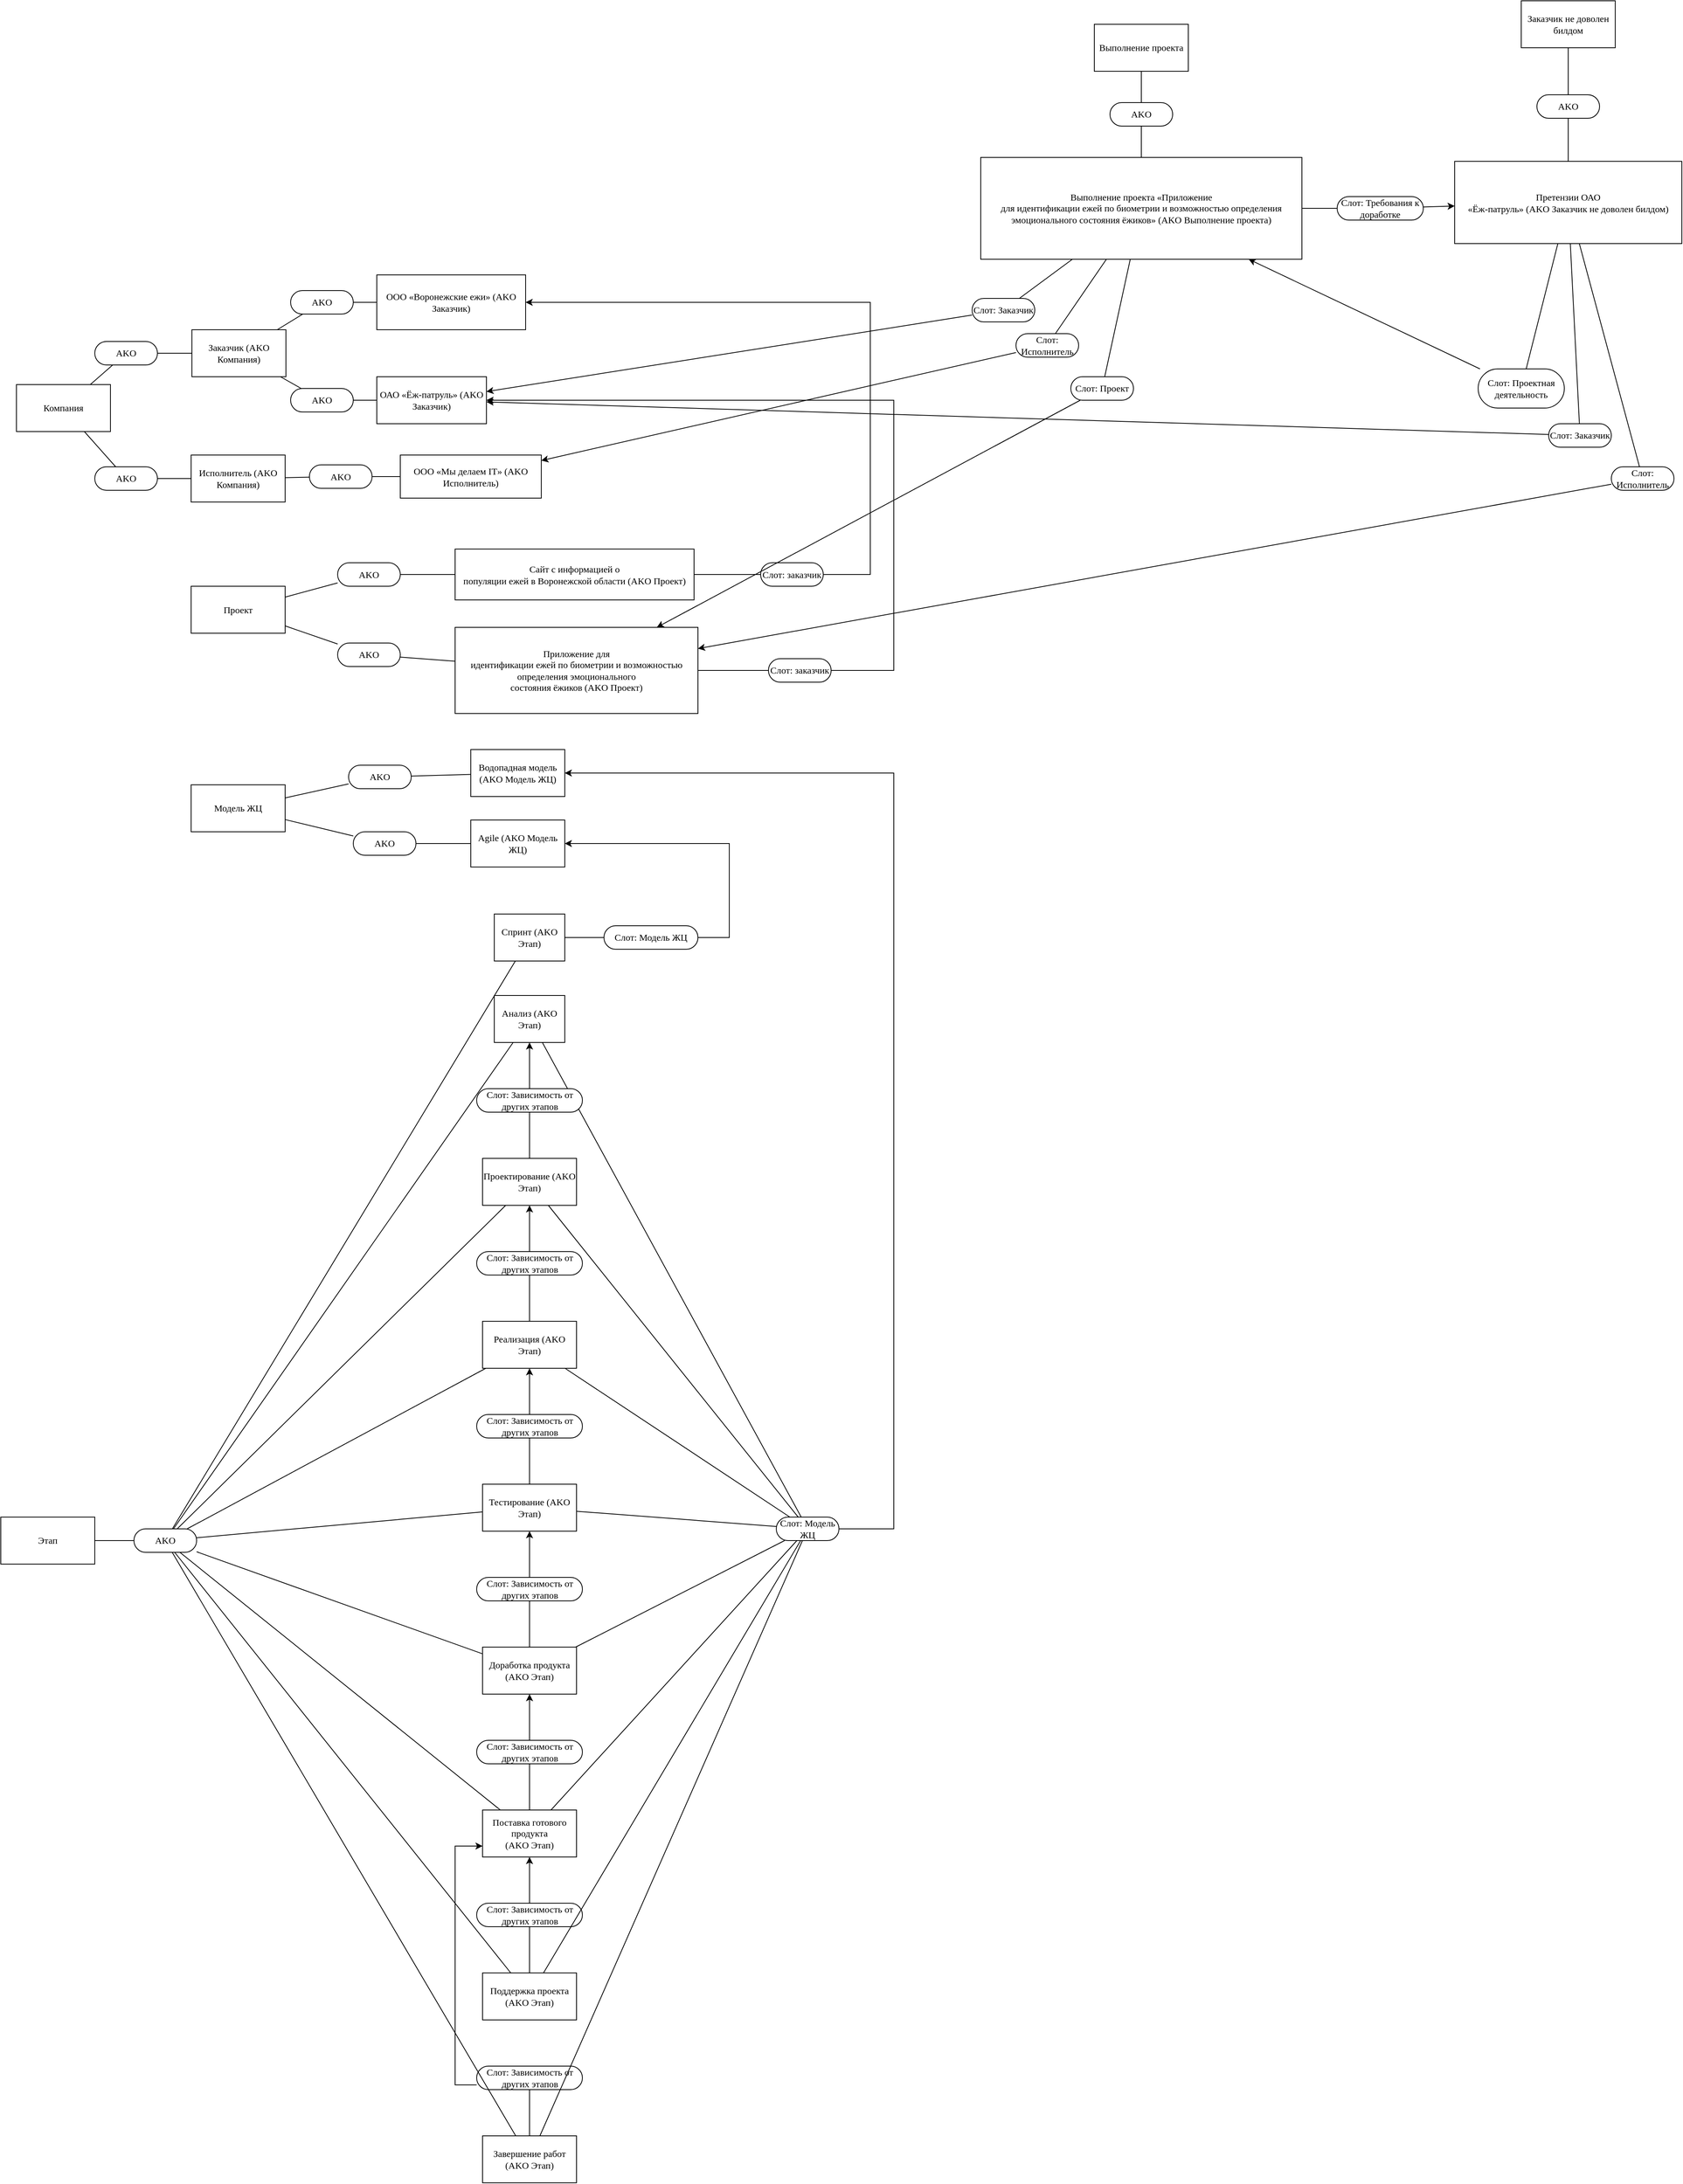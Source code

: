 <mxfile version="24.7.17">
  <diagram name="Страница — 1" id="IKsFBLsfwtGMJq0P9hHZ">
    <mxGraphModel dx="4780" dy="4116" grid="1" gridSize="10" guides="1" tooltips="1" connect="1" arrows="1" fold="1" page="1" pageScale="1" pageWidth="827" pageHeight="1169" math="0" shadow="0">
      <root>
        <mxCell id="0" />
        <mxCell id="1" parent="0" />
        <mxCell id="98Gc4-AqsPHZNVWM1bxu-1" value="&lt;span style=&quot;font-size: 12px;&quot;&gt;&lt;span style=&quot;font-size: 12px; line-height: 107%;&quot;&gt;Компания&lt;/span&gt;&lt;/span&gt;" style="rounded=0;whiteSpace=wrap;html=1;fontFamily=Times New Roman;fontSize=12;fontStyle=0" parent="1" vertex="1">
          <mxGeometry x="40" y="100" width="120" height="60" as="geometry" />
        </mxCell>
        <mxCell id="98Gc4-AqsPHZNVWM1bxu-2" value="&lt;span style=&quot;font-size: 12px;&quot;&gt;&lt;span style=&quot;font-size: 12px; line-height: 107%;&quot;&gt;Заказчик (&lt;/span&gt;&lt;span lang=&quot;EN-US&quot; style=&quot;line-height: 107%; font-size: 12px;&quot;&gt;AKO &lt;/span&gt;&lt;span style=&quot;font-size: 12px; line-height: 107%;&quot;&gt;Компания)&lt;/span&gt;&lt;/span&gt;" style="rounded=0;whiteSpace=wrap;html=1;fontFamily=Times New Roman;fontSize=12;fontStyle=0" parent="1" vertex="1">
          <mxGeometry x="264" y="30" width="120" height="60" as="geometry" />
        </mxCell>
        <mxCell id="98Gc4-AqsPHZNVWM1bxu-3" value="&lt;span style=&quot;font-size: 12px;&quot;&gt;&lt;span style=&quot;font-size: 12px; line-height: 107%;&quot;&gt;Исполнитель (&lt;/span&gt;&lt;span lang=&quot;EN-US&quot; style=&quot;line-height: 107%; font-size: 12px;&quot;&gt;AKO &lt;/span&gt;&lt;span style=&quot;font-size: 12px; line-height: 107%;&quot;&gt;Компания)&lt;/span&gt;&lt;/span&gt;" style="rounded=0;whiteSpace=wrap;html=1;fontFamily=Times New Roman;fontSize=12;fontStyle=0" parent="1" vertex="1">
          <mxGeometry x="263" y="190" width="120" height="60" as="geometry" />
        </mxCell>
        <mxCell id="98Gc4-AqsPHZNVWM1bxu-4" value="" style="html=1;startArrow=none;startFill=0;endArrow=none;rounded=0;endFill=0;fontFamily=Times New Roman;fontSize=12;fontStyle=0" parent="1" source="98Gc4-AqsPHZNVWM1bxu-1" target="98Gc4-AqsPHZNVWM1bxu-5" edge="1">
          <mxGeometry width="50" relative="1" as="geometry">
            <mxPoint x="80" y="55" as="sourcePoint" />
          </mxGeometry>
        </mxCell>
        <mxCell id="98Gc4-AqsPHZNVWM1bxu-5" value="AKO" style="html=1;rounded=1;absoluteArcSize=1;arcSize=80;whiteSpace=wrap;fontSize=12;fontFamily=Times New Roman;fontStyle=0" parent="1" vertex="1">
          <mxGeometry x="140" y="45" width="80" height="30" as="geometry" />
        </mxCell>
        <mxCell id="98Gc4-AqsPHZNVWM1bxu-6" value="" style="html=1;endArrow=none;endFill=0;startArrow=none;rounded=0;startFill=0;fontFamily=Times New Roman;fontSize=12;fontStyle=0" parent="1" source="98Gc4-AqsPHZNVWM1bxu-5" target="98Gc4-AqsPHZNVWM1bxu-2" edge="1">
          <mxGeometry width="180" relative="1" as="geometry">
            <mxPoint x="260" y="55" as="targetPoint" />
          </mxGeometry>
        </mxCell>
        <mxCell id="98Gc4-AqsPHZNVWM1bxu-10" value="" style="html=1;startArrow=none;startFill=0;endArrow=none;rounded=0;endFill=0;fontFamily=Times New Roman;fontSize=12;fontStyle=0" parent="1" source="98Gc4-AqsPHZNVWM1bxu-1" target="98Gc4-AqsPHZNVWM1bxu-11" edge="1">
          <mxGeometry width="50" relative="1" as="geometry">
            <mxPoint y="275" as="sourcePoint" />
          </mxGeometry>
        </mxCell>
        <mxCell id="98Gc4-AqsPHZNVWM1bxu-11" value="AKO" style="html=1;rounded=1;absoluteArcSize=1;arcSize=80;whiteSpace=wrap;fontSize=12;fontFamily=Times New Roman;fontStyle=0" parent="1" vertex="1">
          <mxGeometry x="140" y="205" width="80" height="30" as="geometry" />
        </mxCell>
        <mxCell id="98Gc4-AqsPHZNVWM1bxu-12" value="" style="html=1;endArrow=none;endFill=0;startArrow=none;rounded=0;startFill=0;fontFamily=Times New Roman;fontSize=12;fontStyle=0" parent="1" source="98Gc4-AqsPHZNVWM1bxu-11" target="98Gc4-AqsPHZNVWM1bxu-3" edge="1">
          <mxGeometry width="180" relative="1" as="geometry">
            <mxPoint x="180" y="275" as="targetPoint" />
          </mxGeometry>
        </mxCell>
        <mxCell id="98Gc4-AqsPHZNVWM1bxu-13" value="&lt;span style=&quot;font-size: 12px;&quot;&gt;&lt;span style=&quot;font-size: 12px; line-height: 107%;&quot;&gt;Проект&lt;/span&gt;&lt;/span&gt;" style="rounded=0;whiteSpace=wrap;html=1;fontFamily=Times New Roman;fontSize=12;fontStyle=0" parent="1" vertex="1">
          <mxGeometry x="263" y="357.5" width="120" height="60" as="geometry" />
        </mxCell>
        <mxCell id="98Gc4-AqsPHZNVWM1bxu-14" value="&lt;span style=&quot;font-size: 12px;&quot;&gt;&lt;span style=&quot;font-size: 12px; line-height: 107%;&quot;&gt;Модель ЖЦ&lt;/span&gt;&lt;/span&gt;" style="rounded=0;whiteSpace=wrap;html=1;fontFamily=Times New Roman;fontSize=12;fontStyle=0" parent="1" vertex="1">
          <mxGeometry x="263.0" y="611" width="120" height="60" as="geometry" />
        </mxCell>
        <mxCell id="98Gc4-AqsPHZNVWM1bxu-15" value="&lt;span style=&quot;font-size: 12px;&quot;&gt;&lt;span style=&quot;font-size: 12px; line-height: 107%;&quot;&gt;Этап&lt;/span&gt;&lt;/span&gt;" style="rounded=0;whiteSpace=wrap;html=1;fontFamily=Times New Roman;fontSize=12;fontStyle=0" parent="1" vertex="1">
          <mxGeometry x="20.0" y="1546" width="120" height="60" as="geometry" />
        </mxCell>
        <mxCell id="98Gc4-AqsPHZNVWM1bxu-22" value="&lt;span style=&quot;font-size: 12px;&quot;&gt;&lt;span style=&quot;font-size: 12px; line-height: 107%;&quot;&gt;ОАО «Ёж-патруль» &lt;/span&gt;&lt;span style=&quot;font-size: 12px; line-height: 107%;&quot;&gt;(&lt;/span&gt;&lt;span lang=&quot;EN-US&quot; style=&quot;font-size: 12px; line-height: 107%;&quot;&gt;AKO&lt;/span&gt;&lt;span lang=&quot;EN-US&quot; style=&quot;font-size: 12px; line-height: 107%;&quot;&gt; &lt;/span&gt;&lt;span style=&quot;font-size: 12px; line-height: 107%;&quot;&gt;Заказчик&lt;/span&gt;&lt;span style=&quot;font-size: 12px;&quot;&gt;)&lt;/span&gt;&lt;/span&gt;" style="rounded=0;whiteSpace=wrap;html=1;fontFamily=Times New Roman;fontSize=12;fontStyle=0" parent="1" vertex="1">
          <mxGeometry x="500" y="90" width="140" height="60" as="geometry" />
        </mxCell>
        <mxCell id="98Gc4-AqsPHZNVWM1bxu-23" value="" style="html=1;startArrow=none;startFill=0;endArrow=none;rounded=0;endFill=0;fontFamily=Times New Roman;fontSize=12;fontStyle=0" parent="1" source="98Gc4-AqsPHZNVWM1bxu-2" target="98Gc4-AqsPHZNVWM1bxu-24" edge="1">
          <mxGeometry width="50" relative="1" as="geometry">
            <mxPoint x="320" y="-25" as="sourcePoint" />
          </mxGeometry>
        </mxCell>
        <mxCell id="98Gc4-AqsPHZNVWM1bxu-24" value="AKO" style="html=1;rounded=1;absoluteArcSize=1;arcSize=80;whiteSpace=wrap;fontSize=12;fontFamily=Times New Roman;fontStyle=0" parent="1" vertex="1">
          <mxGeometry x="390" y="105" width="80" height="30" as="geometry" />
        </mxCell>
        <mxCell id="98Gc4-AqsPHZNVWM1bxu-25" value="" style="html=1;endArrow=none;endFill=0;startArrow=none;rounded=0;startFill=0;fontFamily=Times New Roman;fontSize=12;fontStyle=0" parent="1" source="98Gc4-AqsPHZNVWM1bxu-24" target="98Gc4-AqsPHZNVWM1bxu-22" edge="1">
          <mxGeometry width="180" relative="1" as="geometry">
            <mxPoint x="500" y="-25" as="targetPoint" />
          </mxGeometry>
        </mxCell>
        <mxCell id="98Gc4-AqsPHZNVWM1bxu-26" value="&lt;span style=&quot;font-size: 12px;&quot;&gt;&lt;span style=&quot;font-size: 12px; line-height: 107%;&quot;&gt;ООО «Воронежские ежи» &lt;/span&gt;&lt;span style=&quot;font-size: 12px; line-height: 107%;&quot;&gt;(&lt;/span&gt;&lt;span lang=&quot;EN-US&quot; style=&quot;font-size: 12px; line-height: 107%;&quot;&gt;AKO&lt;/span&gt;&lt;span lang=&quot;EN-US&quot; style=&quot;font-size: 12px; line-height: 107%;&quot;&gt; &lt;/span&gt;&lt;span style=&quot;font-size: 12px; line-height: 107%;&quot;&gt;Заказчик&lt;/span&gt;&lt;span style=&quot;font-size: 12px;&quot;&gt;)&lt;/span&gt;&lt;/span&gt;" style="rounded=0;whiteSpace=wrap;html=1;fontFamily=Times New Roman;fontSize=12;fontStyle=0" parent="1" vertex="1">
          <mxGeometry x="500" y="-40" width="190" height="70" as="geometry" />
        </mxCell>
        <mxCell id="98Gc4-AqsPHZNVWM1bxu-27" value="" style="html=1;startArrow=none;startFill=0;endArrow=none;rounded=0;endFill=0;fontFamily=Times New Roman;fontSize=12;fontStyle=0" parent="1" source="98Gc4-AqsPHZNVWM1bxu-2" target="98Gc4-AqsPHZNVWM1bxu-28" edge="1">
          <mxGeometry width="50" relative="1" as="geometry">
            <mxPoint x="250" y="-115" as="sourcePoint" />
          </mxGeometry>
        </mxCell>
        <mxCell id="98Gc4-AqsPHZNVWM1bxu-28" value="AKO" style="html=1;rounded=1;absoluteArcSize=1;arcSize=80;whiteSpace=wrap;fontSize=12;fontFamily=Times New Roman;fontStyle=0" parent="1" vertex="1">
          <mxGeometry x="390" y="-20" width="80" height="30" as="geometry" />
        </mxCell>
        <mxCell id="98Gc4-AqsPHZNVWM1bxu-29" value="" style="html=1;endArrow=none;endFill=0;startArrow=none;rounded=0;startFill=0;fontFamily=Times New Roman;fontSize=12;fontStyle=0" parent="1" source="98Gc4-AqsPHZNVWM1bxu-28" target="98Gc4-AqsPHZNVWM1bxu-26" edge="1">
          <mxGeometry width="180" relative="1" as="geometry">
            <mxPoint x="430" y="-115" as="targetPoint" />
          </mxGeometry>
        </mxCell>
        <mxCell id="krxsarq0c0W4deyvqFgN-1" value="" style="html=1;startArrow=none;startFill=0;endArrow=none;rounded=0;endFill=0;fontFamily=Times New Roman;fontSize=12;fontStyle=0" edge="1" target="krxsarq0c0W4deyvqFgN-2" parent="1" source="98Gc4-AqsPHZNVWM1bxu-3">
          <mxGeometry width="50" relative="1" as="geometry">
            <mxPoint x="400" y="225" as="sourcePoint" />
          </mxGeometry>
        </mxCell>
        <mxCell id="krxsarq0c0W4deyvqFgN-2" value="AKO" style="html=1;rounded=1;absoluteArcSize=1;arcSize=80;whiteSpace=wrap;fontSize=12;fontFamily=Times New Roman;fontStyle=0" vertex="1" parent="1">
          <mxGeometry x="414" y="202.5" width="80" height="30" as="geometry" />
        </mxCell>
        <mxCell id="krxsarq0c0W4deyvqFgN-3" value="" style="html=1;endArrow=none;endFill=0;startArrow=none;rounded=0;startFill=0;fontFamily=Times New Roman;fontSize=12;fontStyle=0" edge="1" source="krxsarq0c0W4deyvqFgN-2" parent="1" target="krxsarq0c0W4deyvqFgN-4">
          <mxGeometry width="180" relative="1" as="geometry">
            <mxPoint x="544" y="222.5" as="targetPoint" />
          </mxGeometry>
        </mxCell>
        <mxCell id="krxsarq0c0W4deyvqFgN-4" value="&lt;span style=&quot;font-size: 12px;&quot;&gt;&lt;span style=&quot;font-size: 12px; line-height: 107%;&quot;&gt;ООО «Мы делаем&amp;nbsp;&lt;/span&gt;&lt;span lang=&quot;EN-US&quot; style=&quot;font-size: 12px; line-height: 107%;&quot;&gt;IT&lt;/span&gt;&lt;span style=&quot;font-size: 12px;&quot;&gt;» (&lt;/span&gt;&lt;span lang=&quot;EN-US&quot; style=&quot;font-size: 12px; line-height: 107%;&quot;&gt;AKO&lt;/span&gt;&lt;span lang=&quot;EN-US&quot; style=&quot;font-size: 12px; line-height: 107%;&quot;&gt; &lt;/span&gt;&lt;span style=&quot;font-size: 12px;&quot;&gt;Исполнитель)&lt;/span&gt;&lt;/span&gt;" style="rounded=0;whiteSpace=wrap;html=1;fontFamily=Times New Roman;fontSize=12;fontStyle=0" vertex="1" parent="1">
          <mxGeometry x="530" y="190" width="180" height="55" as="geometry" />
        </mxCell>
        <mxCell id="krxsarq0c0W4deyvqFgN-5" value="&lt;span style=&quot;font-size: 12px;&quot;&gt;&lt;span style=&quot;font-size: 12px; line-height: 107%;&quot;&gt;Сайт с информацией о&lt;br style=&quot;font-size: 12px;&quot;&gt;популяции ежей в Воронежской области (&lt;/span&gt;&lt;span lang=&quot;EN-US&quot; style=&quot;line-height: 107%; font-size: 12px;&quot;&gt;AKO&lt;/span&gt;&lt;span lang=&quot;EN-US&quot; style=&quot;font-size: 12px;&quot;&gt; &lt;/span&gt;&lt;span style=&quot;font-size: 12px; line-height: 107%;&quot;&gt;Проект)&lt;/span&gt;&lt;/span&gt;" style="rounded=0;whiteSpace=wrap;html=1;fontFamily=Times New Roman;fontSize=12;fontStyle=0" vertex="1" parent="1">
          <mxGeometry x="600" y="310" width="305" height="65" as="geometry" />
        </mxCell>
        <mxCell id="krxsarq0c0W4deyvqFgN-6" value="" style="html=1;startArrow=none;startFill=0;endArrow=none;rounded=0;endFill=0;fontFamily=Times New Roman;fontSize=12;fontStyle=0" edge="1" target="krxsarq0c0W4deyvqFgN-7" parent="1" source="98Gc4-AqsPHZNVWM1bxu-13">
          <mxGeometry width="50" relative="1" as="geometry">
            <mxPoint x="450" y="435" as="sourcePoint" />
          </mxGeometry>
        </mxCell>
        <mxCell id="krxsarq0c0W4deyvqFgN-7" value="AKO" style="html=1;rounded=1;absoluteArcSize=1;arcSize=80;whiteSpace=wrap;fontSize=12;fontFamily=Times New Roman;fontStyle=0" vertex="1" parent="1">
          <mxGeometry x="450" y="327.5" width="80" height="30" as="geometry" />
        </mxCell>
        <mxCell id="krxsarq0c0W4deyvqFgN-8" value="" style="html=1;endArrow=none;endFill=0;startArrow=none;rounded=0;startFill=0;fontFamily=Times New Roman;fontSize=12;fontStyle=0" edge="1" source="krxsarq0c0W4deyvqFgN-7" parent="1" target="krxsarq0c0W4deyvqFgN-5">
          <mxGeometry width="180" relative="1" as="geometry">
            <mxPoint x="630" y="435" as="targetPoint" />
          </mxGeometry>
        </mxCell>
        <mxCell id="krxsarq0c0W4deyvqFgN-9" value="&lt;span style=&quot;font-size: 12px;&quot;&gt;&lt;span style=&quot;font-size: 12px; line-height: 107%;&quot;&gt;Приложение для&lt;br style=&quot;font-size: 12px;&quot;&gt;идентификации ежей по биометрии&amp;nbsp;и возможностью определения эмоционального&lt;br style=&quot;font-size: 12px;&quot;&gt;состояния ёжиков (&lt;/span&gt;&lt;span lang=&quot;EN-US&quot; style=&quot;font-size: 12px;&quot;&gt;AKO&lt;/span&gt;&lt;span lang=&quot;EN-US&quot; style=&quot;font-size: 12px; line-height: 107%;&quot;&gt; &lt;/span&gt;&lt;span style=&quot;font-size: 12px;&quot;&gt;Проект)&lt;/span&gt;&lt;/span&gt;" style="rounded=0;whiteSpace=wrap;html=1;fontFamily=Times New Roman;fontSize=12;fontStyle=0" vertex="1" parent="1">
          <mxGeometry x="600" y="410" width="310" height="110" as="geometry" />
        </mxCell>
        <mxCell id="krxsarq0c0W4deyvqFgN-10" value="" style="html=1;startArrow=none;startFill=0;endArrow=none;rounded=0;endFill=0;fontFamily=Times New Roman;fontSize=12;fontStyle=0" edge="1" target="krxsarq0c0W4deyvqFgN-11" parent="1" source="98Gc4-AqsPHZNVWM1bxu-13">
          <mxGeometry width="50" relative="1" as="geometry">
            <mxPoint x="414" y="455" as="sourcePoint" />
          </mxGeometry>
        </mxCell>
        <mxCell id="krxsarq0c0W4deyvqFgN-11" value="AKO" style="html=1;rounded=1;absoluteArcSize=1;arcSize=80;whiteSpace=wrap;fontSize=12;fontFamily=Times New Roman;fontStyle=0" vertex="1" parent="1">
          <mxGeometry x="450" y="430" width="80" height="30" as="geometry" />
        </mxCell>
        <mxCell id="krxsarq0c0W4deyvqFgN-12" value="" style="html=1;endArrow=none;endFill=0;startArrow=none;rounded=0;startFill=0;fontFamily=Times New Roman;fontSize=12;fontStyle=0" edge="1" source="krxsarq0c0W4deyvqFgN-11" parent="1" target="krxsarq0c0W4deyvqFgN-9">
          <mxGeometry width="180" relative="1" as="geometry">
            <mxPoint x="594" y="455" as="targetPoint" />
          </mxGeometry>
        </mxCell>
        <mxCell id="krxsarq0c0W4deyvqFgN-13" value="" style="html=1;startArrow=none;startFill=0;endArrow=none;rounded=0;endFill=0;fontFamily=Times New Roman;fontSize=12;fontStyle=0" edge="1" target="krxsarq0c0W4deyvqFgN-14" parent="1" source="krxsarq0c0W4deyvqFgN-5">
          <mxGeometry width="50" relative="1" as="geometry">
            <mxPoint x="940" y="342.5" as="sourcePoint" />
          </mxGeometry>
        </mxCell>
        <mxCell id="krxsarq0c0W4deyvqFgN-14" value="Слот: заказчик" style="html=1;rounded=1;absoluteArcSize=1;arcSize=80;whiteSpace=wrap;fontSize=12;fontFamily=Times New Roman;fontStyle=0" vertex="1" parent="1">
          <mxGeometry x="990" y="327.5" width="80" height="30" as="geometry" />
        </mxCell>
        <mxCell id="krxsarq0c0W4deyvqFgN-15" value="" style="html=1;endArrow=classic;endFill=1;startArrow=none;rounded=0;startFill=0;edgeStyle=orthogonalEdgeStyle;fontFamily=Times New Roman;fontSize=12;fontStyle=0" edge="1" source="krxsarq0c0W4deyvqFgN-14" parent="1" target="98Gc4-AqsPHZNVWM1bxu-26">
          <mxGeometry width="180" relative="1" as="geometry">
            <mxPoint x="1120" y="342.5" as="targetPoint" />
            <Array as="points">
              <mxPoint x="1130" y="343" />
              <mxPoint x="1130" y="-5" />
            </Array>
          </mxGeometry>
        </mxCell>
        <mxCell id="krxsarq0c0W4deyvqFgN-16" value="" style="html=1;startArrow=none;startFill=0;endArrow=none;rounded=0;endFill=0;fontFamily=Times New Roman;fontSize=12;fontStyle=0" edge="1" target="krxsarq0c0W4deyvqFgN-17" parent="1" source="krxsarq0c0W4deyvqFgN-9">
          <mxGeometry width="50" relative="1" as="geometry">
            <mxPoint x="970" y="465" as="sourcePoint" />
          </mxGeometry>
        </mxCell>
        <mxCell id="krxsarq0c0W4deyvqFgN-17" value="Слот: заказчик" style="html=1;rounded=1;absoluteArcSize=1;arcSize=80;whiteSpace=wrap;fontSize=12;fontFamily=Times New Roman;fontStyle=0" vertex="1" parent="1">
          <mxGeometry x="1000" y="450" width="80" height="30" as="geometry" />
        </mxCell>
        <mxCell id="krxsarq0c0W4deyvqFgN-18" value="" style="html=1;endArrow=classic;endFill=1;startArrow=none;rounded=0;startFill=0;edgeStyle=orthogonalEdgeStyle;fontFamily=Times New Roman;fontSize=12;fontStyle=0" edge="1" source="krxsarq0c0W4deyvqFgN-17" parent="1" target="98Gc4-AqsPHZNVWM1bxu-22">
          <mxGeometry width="180" relative="1" as="geometry">
            <mxPoint x="1150" y="465" as="targetPoint" />
            <Array as="points">
              <mxPoint x="1160" y="465" />
              <mxPoint x="1160" y="120" />
            </Array>
          </mxGeometry>
        </mxCell>
        <mxCell id="krxsarq0c0W4deyvqFgN-19" value="&lt;span style=&quot;font-size: 12px;&quot;&gt;&lt;span style=&quot;font-size: 12px; line-height: 107%;&quot;&gt;Водопадная модель (&lt;/span&gt;&lt;span lang=&quot;EN-US&quot; style=&quot;font-size: 12px; line-height: 107%;&quot;&gt;AKO&lt;/span&gt;&lt;span lang=&quot;EN-US&quot; style=&quot;line-height: 107%; font-size: 12px;&quot;&gt; &lt;/span&gt;&lt;span style=&quot;font-size: 12px; line-height: 107%;&quot;&gt;Модель ЖЦ)&lt;/span&gt;&lt;/span&gt;" style="rounded=0;whiteSpace=wrap;html=1;fontFamily=Times New Roman;fontSize=12;fontStyle=0" vertex="1" parent="1">
          <mxGeometry x="620.0" y="566" width="120" height="60" as="geometry" />
        </mxCell>
        <mxCell id="krxsarq0c0W4deyvqFgN-20" value="" style="html=1;startArrow=none;startFill=0;endArrow=none;rounded=0;endFill=0;fontFamily=Times New Roman;fontSize=12;fontStyle=0" edge="1" target="krxsarq0c0W4deyvqFgN-21" parent="1" source="98Gc4-AqsPHZNVWM1bxu-14">
          <mxGeometry width="50" relative="1" as="geometry">
            <mxPoint x="414" y="601" as="sourcePoint" />
          </mxGeometry>
        </mxCell>
        <mxCell id="krxsarq0c0W4deyvqFgN-21" value="AKO" style="html=1;rounded=1;absoluteArcSize=1;arcSize=80;whiteSpace=wrap;fontSize=12;fontFamily=Times New Roman;fontStyle=0" vertex="1" parent="1">
          <mxGeometry x="464" y="586" width="80" height="30" as="geometry" />
        </mxCell>
        <mxCell id="krxsarq0c0W4deyvqFgN-22" value="" style="html=1;endArrow=none;endFill=0;startArrow=none;rounded=0;startFill=0;fontFamily=Times New Roman;fontSize=12;fontStyle=0" edge="1" source="krxsarq0c0W4deyvqFgN-21" parent="1" target="krxsarq0c0W4deyvqFgN-19">
          <mxGeometry width="180" relative="1" as="geometry">
            <mxPoint x="594" y="601" as="targetPoint" />
          </mxGeometry>
        </mxCell>
        <mxCell id="krxsarq0c0W4deyvqFgN-23" value="&lt;span style=&quot;font-size: 12px;&quot;&gt;&lt;span lang=&quot;EN-US&quot; style=&quot;font-size: 12px;&quot;&gt;Agile (AKO &lt;/span&gt;&lt;span style=&quot;font-size: 12px;&quot;&gt;Модель ЖЦ&lt;/span&gt;&lt;span lang=&quot;EN-US&quot; style=&quot;font-size: 12px;&quot;&gt;)&lt;/span&gt;&lt;/span&gt;" style="rounded=0;whiteSpace=wrap;html=1;fontFamily=Times New Roman;fontSize=12;fontStyle=0" vertex="1" parent="1">
          <mxGeometry x="620" y="656" width="120" height="60" as="geometry" />
        </mxCell>
        <mxCell id="krxsarq0c0W4deyvqFgN-24" value="" style="html=1;startArrow=none;startFill=0;endArrow=none;rounded=0;endFill=0;fontFamily=Times New Roman;fontSize=12;fontStyle=0" edge="1" target="krxsarq0c0W4deyvqFgN-25" parent="1" source="98Gc4-AqsPHZNVWM1bxu-14">
          <mxGeometry width="50" relative="1" as="geometry">
            <mxPoint x="420" y="686" as="sourcePoint" />
          </mxGeometry>
        </mxCell>
        <mxCell id="krxsarq0c0W4deyvqFgN-25" value="AKO" style="html=1;rounded=1;absoluteArcSize=1;arcSize=80;whiteSpace=wrap;fontSize=12;fontFamily=Times New Roman;fontStyle=0" vertex="1" parent="1">
          <mxGeometry x="470" y="671" width="80" height="30" as="geometry" />
        </mxCell>
        <mxCell id="krxsarq0c0W4deyvqFgN-26" value="" style="edgeStyle=entityRelationEdgeStyle;html=1;endArrow=none;endFill=0;startArrow=none;rounded=0;startFill=0;fontFamily=Times New Roman;fontSize=12;fontStyle=0" edge="1" source="krxsarq0c0W4deyvqFgN-25" parent="1" target="krxsarq0c0W4deyvqFgN-23">
          <mxGeometry width="180" relative="1" as="geometry">
            <mxPoint x="600" y="686" as="targetPoint" />
          </mxGeometry>
        </mxCell>
        <mxCell id="krxsarq0c0W4deyvqFgN-27" value="&lt;span style=&quot;font-size: 12px;&quot;&gt;&lt;span style=&quot;font-size: 12px; line-height: 107%;&quot;&gt;Спринт (&lt;/span&gt;&lt;span lang=&quot;EN-US&quot; style=&quot;font-size: 12px; line-height: 107%;&quot;&gt;AKO &lt;/span&gt;&lt;span style=&quot;font-size: 12px;&quot;&gt;Этап&lt;/span&gt;&lt;span lang=&quot;EN-US&quot; style=&quot;font-size: 12px; line-height: 107%;&quot;&gt;)&lt;/span&gt;&lt;/span&gt;" style="rounded=0;whiteSpace=wrap;html=1;fontFamily=Times New Roman;fontSize=12;fontStyle=0" vertex="1" parent="1">
          <mxGeometry x="650" y="776" width="90" height="60" as="geometry" />
        </mxCell>
        <mxCell id="krxsarq0c0W4deyvqFgN-28" value="&lt;span style=&quot;font-size: 12px;&quot;&gt;&lt;span style=&quot;font-size: 12px; line-height: 107%;&quot;&gt;Анализ (&lt;/span&gt;&lt;span lang=&quot;EN-US&quot; style=&quot;font-size: 12px; line-height: 107%;&quot;&gt;AKO &lt;/span&gt;&lt;span style=&quot;font-size: 12px;&quot;&gt;Этап&lt;/span&gt;&lt;span lang=&quot;EN-US&quot; style=&quot;font-size: 12px; line-height: 107%;&quot;&gt;)&lt;/span&gt;&lt;/span&gt;" style="rounded=0;whiteSpace=wrap;html=1;fontFamily=Times New Roman;fontSize=12;fontStyle=0" vertex="1" parent="1">
          <mxGeometry x="650" y="880" width="90" height="60" as="geometry" />
        </mxCell>
        <mxCell id="krxsarq0c0W4deyvqFgN-29" value="" style="edgeStyle=entityRelationEdgeStyle;html=1;startArrow=none;startFill=0;endArrow=none;rounded=0;endFill=0;fontFamily=Times New Roman;fontSize=12;fontStyle=0" edge="1" target="krxsarq0c0W4deyvqFgN-30" parent="1" source="98Gc4-AqsPHZNVWM1bxu-15">
          <mxGeometry width="50" relative="1" as="geometry">
            <mxPoint x="140" y="1576" as="sourcePoint" />
          </mxGeometry>
        </mxCell>
        <mxCell id="krxsarq0c0W4deyvqFgN-30" value="AKO" style="html=1;rounded=1;absoluteArcSize=1;arcSize=80;whiteSpace=wrap;fontSize=12;fontFamily=Times New Roman;fontStyle=0" vertex="1" parent="1">
          <mxGeometry x="190" y="1561" width="80" height="30" as="geometry" />
        </mxCell>
        <mxCell id="krxsarq0c0W4deyvqFgN-31" value="" style="html=1;endArrow=none;endFill=0;startArrow=none;rounded=0;startFill=0;fontFamily=Times New Roman;fontSize=12;fontStyle=0" edge="1" source="krxsarq0c0W4deyvqFgN-30" parent="1" target="krxsarq0c0W4deyvqFgN-27">
          <mxGeometry width="180" relative="1" as="geometry">
            <mxPoint x="563" y="906" as="targetPoint" />
          </mxGeometry>
        </mxCell>
        <mxCell id="krxsarq0c0W4deyvqFgN-32" value="" style="endArrow=none;html=1;rounded=0;fontFamily=Times New Roman;fontSize=12;fontStyle=0" edge="1" parent="1" source="krxsarq0c0W4deyvqFgN-30" target="krxsarq0c0W4deyvqFgN-28">
          <mxGeometry width="50" height="50" relative="1" as="geometry">
            <mxPoint x="550" y="856" as="sourcePoint" />
            <mxPoint x="600" y="806" as="targetPoint" />
          </mxGeometry>
        </mxCell>
        <mxCell id="krxsarq0c0W4deyvqFgN-33" value="" style="html=1;startArrow=none;startFill=0;endArrow=none;rounded=0;endFill=0;fontFamily=Times New Roman;fontSize=12;fontStyle=0" edge="1" target="krxsarq0c0W4deyvqFgN-34" parent="1" source="krxsarq0c0W4deyvqFgN-27">
          <mxGeometry width="50" relative="1" as="geometry">
            <mxPoint x="780" y="806" as="sourcePoint" />
          </mxGeometry>
        </mxCell>
        <mxCell id="krxsarq0c0W4deyvqFgN-34" value="Слот:&amp;nbsp;&lt;span style=&quot;font-size: 12px; line-height: 107%;&quot;&gt;Модель ЖЦ&lt;/span&gt;" style="html=1;rounded=1;absoluteArcSize=1;arcSize=80;whiteSpace=wrap;fontSize=12;fontFamily=Times New Roman;fontStyle=0" vertex="1" parent="1">
          <mxGeometry x="790" y="791" width="120" height="30" as="geometry" />
        </mxCell>
        <mxCell id="krxsarq0c0W4deyvqFgN-35" value="" style="html=1;endArrow=classic;endFill=1;startArrow=none;rounded=0;startFill=0;edgeStyle=orthogonalEdgeStyle;fontFamily=Times New Roman;fontSize=12;fontStyle=0" edge="1" source="krxsarq0c0W4deyvqFgN-34" parent="1" target="krxsarq0c0W4deyvqFgN-23">
          <mxGeometry width="180" relative="1" as="geometry">
            <mxPoint x="960" y="806" as="targetPoint" />
            <Array as="points">
              <mxPoint x="950" y="806" />
              <mxPoint x="950" y="686" />
            </Array>
          </mxGeometry>
        </mxCell>
        <mxCell id="krxsarq0c0W4deyvqFgN-36" value="" style="html=1;startArrow=none;startFill=0;endArrow=none;rounded=0;endFill=0;fontFamily=Times New Roman;fontSize=12;fontStyle=0" edge="1" target="krxsarq0c0W4deyvqFgN-37" parent="1" source="krxsarq0c0W4deyvqFgN-28">
          <mxGeometry width="50" relative="1" as="geometry">
            <mxPoint x="810" y="906" as="sourcePoint" />
          </mxGeometry>
        </mxCell>
        <mxCell id="krxsarq0c0W4deyvqFgN-37" value="Слот: Модель ЖЦ" style="html=1;rounded=1;absoluteArcSize=1;arcSize=80;whiteSpace=wrap;fontSize=12;fontFamily=Times New Roman;fontStyle=0" vertex="1" parent="1">
          <mxGeometry x="1010" y="1546" width="80" height="30" as="geometry" />
        </mxCell>
        <mxCell id="krxsarq0c0W4deyvqFgN-38" value="" style="html=1;endArrow=classic;endFill=1;startArrow=none;rounded=0;startFill=0;edgeStyle=orthogonalEdgeStyle;fontFamily=Times New Roman;fontSize=12;fontStyle=0" edge="1" source="krxsarq0c0W4deyvqFgN-37" parent="1" target="krxsarq0c0W4deyvqFgN-19">
          <mxGeometry width="180" relative="1" as="geometry">
            <mxPoint x="990" y="906" as="targetPoint" />
            <Array as="points">
              <mxPoint x="1160" y="1561" />
              <mxPoint x="1160" y="596" />
            </Array>
          </mxGeometry>
        </mxCell>
        <mxCell id="krxsarq0c0W4deyvqFgN-39" value="&lt;span style=&quot;font-size: 12px;&quot;&gt;&lt;span style=&quot;font-size: 12px; line-height: 107%;&quot;&gt;Проектирование (&lt;/span&gt;&lt;span style=&quot;font-size: 12px; line-height: 107%;&quot; lang=&quot;EN-US&quot;&gt;AKO &lt;/span&gt;&lt;span style=&quot;font-size: 12px;&quot;&gt;Этап&lt;/span&gt;&lt;span style=&quot;font-size: 12px; line-height: 107%;&quot; lang=&quot;EN-US&quot;&gt;)&lt;/span&gt;&lt;/span&gt;" style="rounded=0;whiteSpace=wrap;html=1;fontFamily=Times New Roman;fontSize=12;fontStyle=0" vertex="1" parent="1">
          <mxGeometry x="635" y="1088" width="120" height="60" as="geometry" />
        </mxCell>
        <mxCell id="krxsarq0c0W4deyvqFgN-40" value="" style="endArrow=none;html=1;rounded=0;fontFamily=Times New Roman;fontSize=12;fontStyle=0" edge="1" parent="1" source="krxsarq0c0W4deyvqFgN-30" target="krxsarq0c0W4deyvqFgN-39">
          <mxGeometry width="50" height="50" relative="1" as="geometry">
            <mxPoint x="550" y="856" as="sourcePoint" />
            <mxPoint x="600" y="806" as="targetPoint" />
          </mxGeometry>
        </mxCell>
        <mxCell id="krxsarq0c0W4deyvqFgN-41" value="" style="endArrow=none;html=1;rounded=0;fontFamily=Times New Roman;fontSize=12;fontStyle=0" edge="1" parent="1" source="krxsarq0c0W4deyvqFgN-39" target="krxsarq0c0W4deyvqFgN-37">
          <mxGeometry width="50" height="50" relative="1" as="geometry">
            <mxPoint x="550" y="856" as="sourcePoint" />
            <mxPoint x="600" y="806" as="targetPoint" />
          </mxGeometry>
        </mxCell>
        <mxCell id="krxsarq0c0W4deyvqFgN-42" value="" style="html=1;startArrow=none;startFill=0;endArrow=none;rounded=0;endFill=0;fontFamily=Times New Roman;fontSize=12;fontStyle=0" edge="1" target="krxsarq0c0W4deyvqFgN-43" parent="1" source="krxsarq0c0W4deyvqFgN-39">
          <mxGeometry width="50" relative="1" as="geometry">
            <mxPoint x="610" y="991" as="sourcePoint" />
          </mxGeometry>
        </mxCell>
        <mxCell id="krxsarq0c0W4deyvqFgN-43" value="Слот: Зависимость от других этапов" style="html=1;rounded=1;absoluteArcSize=1;arcSize=80;whiteSpace=wrap;fontSize=12;fontFamily=Times New Roman;fontStyle=0" vertex="1" parent="1">
          <mxGeometry x="627.5" y="999" width="135" height="30" as="geometry" />
        </mxCell>
        <mxCell id="krxsarq0c0W4deyvqFgN-44" value="" style="html=1;endArrow=classic;endFill=1;startArrow=none;rounded=0;startFill=0;fontFamily=Times New Roman;fontSize=12;fontStyle=0" edge="1" source="krxsarq0c0W4deyvqFgN-43" parent="1" target="krxsarq0c0W4deyvqFgN-28">
          <mxGeometry width="180" relative="1" as="geometry">
            <mxPoint x="790" y="991" as="targetPoint" />
          </mxGeometry>
        </mxCell>
        <mxCell id="krxsarq0c0W4deyvqFgN-45" value="&lt;span style=&quot;font-size: 12px;&quot;&gt;&lt;span style=&quot;font-size: 12px; line-height: 107%;&quot;&gt;Реализация (&lt;/span&gt;&lt;span style=&quot;font-size: 12px; line-height: 107%;&quot; lang=&quot;EN-US&quot;&gt;AKO &lt;/span&gt;&lt;span style=&quot;font-size: 12px;&quot;&gt;Этап&lt;/span&gt;&lt;span style=&quot;font-size: 12px; line-height: 107%;&quot; lang=&quot;EN-US&quot;&gt;)&lt;/span&gt;&lt;/span&gt;" style="rounded=0;whiteSpace=wrap;html=1;fontFamily=Times New Roman;fontSize=12;fontStyle=0" vertex="1" parent="1">
          <mxGeometry x="635" y="1296" width="120" height="60" as="geometry" />
        </mxCell>
        <mxCell id="krxsarq0c0W4deyvqFgN-46" value="" style="html=1;startArrow=none;startFill=0;endArrow=none;rounded=0;endFill=0;fontFamily=Times New Roman;fontSize=12;fontStyle=0" edge="1" target="krxsarq0c0W4deyvqFgN-47" parent="1" source="krxsarq0c0W4deyvqFgN-45">
          <mxGeometry width="50" relative="1" as="geometry">
            <mxPoint x="707.5" y="1275" as="sourcePoint" />
          </mxGeometry>
        </mxCell>
        <mxCell id="krxsarq0c0W4deyvqFgN-47" value="Слот: Зависимость от других этапов" style="html=1;rounded=1;absoluteArcSize=1;arcSize=80;whiteSpace=wrap;fontSize=12;fontFamily=Times New Roman;fontStyle=0" vertex="1" parent="1">
          <mxGeometry x="627.5" y="1207" width="135" height="30" as="geometry" />
        </mxCell>
        <mxCell id="krxsarq0c0W4deyvqFgN-48" value="" style="html=1;endArrow=classic;endFill=1;startArrow=none;rounded=0;startFill=0;fontFamily=Times New Roman;fontSize=12;fontStyle=0" edge="1" source="krxsarq0c0W4deyvqFgN-47" parent="1" target="krxsarq0c0W4deyvqFgN-39">
          <mxGeometry width="180" relative="1" as="geometry">
            <mxPoint x="707.5" y="1146" as="targetPoint" />
          </mxGeometry>
        </mxCell>
        <mxCell id="krxsarq0c0W4deyvqFgN-49" value="" style="endArrow=none;html=1;rounded=0;fontFamily=Times New Roman;fontSize=12;fontStyle=0" edge="1" parent="1" source="krxsarq0c0W4deyvqFgN-45" target="krxsarq0c0W4deyvqFgN-37">
          <mxGeometry width="50" height="50" relative="1" as="geometry">
            <mxPoint x="720" y="1166" as="sourcePoint" />
            <mxPoint x="770" y="1116" as="targetPoint" />
          </mxGeometry>
        </mxCell>
        <mxCell id="krxsarq0c0W4deyvqFgN-50" value="&lt;span style=&quot;font-size: 12px;&quot;&gt;&lt;span style=&quot;font-size: 12px; line-height: 107%;&quot;&gt;Тестирование (&lt;/span&gt;&lt;span style=&quot;font-size: 12px; line-height: 107%;&quot; lang=&quot;EN-US&quot;&gt;AKO &lt;/span&gt;&lt;span style=&quot;font-size: 12px;&quot;&gt;Этап&lt;/span&gt;&lt;span style=&quot;font-size: 12px; line-height: 107%;&quot; lang=&quot;EN-US&quot;&gt;)&lt;/span&gt;&lt;/span&gt;" style="rounded=0;whiteSpace=wrap;html=1;fontFamily=Times New Roman;fontSize=12;fontStyle=0" vertex="1" parent="1">
          <mxGeometry x="635" y="1504" width="120" height="60" as="geometry" />
        </mxCell>
        <mxCell id="krxsarq0c0W4deyvqFgN-51" value="" style="endArrow=none;html=1;rounded=0;fontFamily=Times New Roman;fontSize=12;fontStyle=0" edge="1" parent="1" source="krxsarq0c0W4deyvqFgN-45" target="krxsarq0c0W4deyvqFgN-30">
          <mxGeometry width="50" height="50" relative="1" as="geometry">
            <mxPoint x="720" y="1166" as="sourcePoint" />
            <mxPoint x="770" y="1116" as="targetPoint" />
          </mxGeometry>
        </mxCell>
        <mxCell id="krxsarq0c0W4deyvqFgN-52" value="" style="endArrow=none;html=1;rounded=0;fontFamily=Times New Roman;fontSize=12;fontStyle=0" edge="1" parent="1" source="krxsarq0c0W4deyvqFgN-50" target="krxsarq0c0W4deyvqFgN-30">
          <mxGeometry width="50" height="50" relative="1" as="geometry">
            <mxPoint x="720" y="1166" as="sourcePoint" />
            <mxPoint x="770" y="1116" as="targetPoint" />
          </mxGeometry>
        </mxCell>
        <mxCell id="krxsarq0c0W4deyvqFgN-53" value="" style="html=1;startArrow=none;startFill=0;endArrow=none;rounded=0;endFill=0;fontFamily=Times New Roman;fontSize=12;fontStyle=0" edge="1" target="krxsarq0c0W4deyvqFgN-54" parent="1" source="krxsarq0c0W4deyvqFgN-50">
          <mxGeometry width="50" relative="1" as="geometry">
            <mxPoint x="802.5" y="1495" as="sourcePoint" />
          </mxGeometry>
        </mxCell>
        <mxCell id="krxsarq0c0W4deyvqFgN-54" value="Слот: Зависимость от других этапов" style="html=1;rounded=1;absoluteArcSize=1;arcSize=80;whiteSpace=wrap;fontSize=12;fontFamily=Times New Roman;fontStyle=0" vertex="1" parent="1">
          <mxGeometry x="627.5" y="1415" width="135" height="30" as="geometry" />
        </mxCell>
        <mxCell id="krxsarq0c0W4deyvqFgN-55" value="" style="html=1;endArrow=classic;endFill=1;startArrow=none;rounded=0;startFill=0;fontFamily=Times New Roman;fontSize=12;fontStyle=0" edge="1" source="krxsarq0c0W4deyvqFgN-54" parent="1" target="krxsarq0c0W4deyvqFgN-45">
          <mxGeometry width="180" relative="1" as="geometry">
            <mxPoint x="802.5" y="1366" as="targetPoint" />
          </mxGeometry>
        </mxCell>
        <mxCell id="krxsarq0c0W4deyvqFgN-56" value="" style="endArrow=none;html=1;rounded=0;fontFamily=Times New Roman;fontSize=12;fontStyle=0" edge="1" parent="1" source="krxsarq0c0W4deyvqFgN-50" target="krxsarq0c0W4deyvqFgN-37">
          <mxGeometry width="50" height="50" relative="1" as="geometry">
            <mxPoint x="720" y="1166" as="sourcePoint" />
            <mxPoint x="770" y="1116" as="targetPoint" />
          </mxGeometry>
        </mxCell>
        <mxCell id="krxsarq0c0W4deyvqFgN-57" value="&lt;span style=&quot;font-size: 12px;&quot;&gt;&lt;span style=&quot;font-size: 12px; line-height: 107%;&quot;&gt;Доработка продукта (&lt;/span&gt;&lt;span style=&quot;font-size: 12px; line-height: 107%;&quot; lang=&quot;EN-US&quot;&gt;AKO &lt;/span&gt;&lt;span style=&quot;font-size: 12px;&quot;&gt;Этап&lt;/span&gt;&lt;span style=&quot;font-size: 12px; line-height: 107%;&quot; lang=&quot;EN-US&quot;&gt;)&lt;/span&gt;&lt;/span&gt;" style="rounded=0;whiteSpace=wrap;html=1;fontFamily=Times New Roman;fontSize=12;fontStyle=0" vertex="1" parent="1">
          <mxGeometry x="635" y="1712" width="120" height="60" as="geometry" />
        </mxCell>
        <mxCell id="krxsarq0c0W4deyvqFgN-58" value="" style="endArrow=none;html=1;rounded=0;fontFamily=Times New Roman;fontSize=12;fontStyle=0" edge="1" parent="1" source="krxsarq0c0W4deyvqFgN-30" target="krxsarq0c0W4deyvqFgN-57">
          <mxGeometry width="50" height="50" relative="1" as="geometry">
            <mxPoint x="720" y="1366" as="sourcePoint" />
            <mxPoint x="770" y="1316" as="targetPoint" />
          </mxGeometry>
        </mxCell>
        <mxCell id="krxsarq0c0W4deyvqFgN-59" value="" style="html=1;startArrow=none;startFill=0;endArrow=none;rounded=0;endFill=0;fontFamily=Times New Roman;fontSize=12;fontStyle=0" edge="1" target="krxsarq0c0W4deyvqFgN-60" parent="1" source="krxsarq0c0W4deyvqFgN-57">
          <mxGeometry width="50" relative="1" as="geometry">
            <mxPoint x="587.663" y="1764.63" as="sourcePoint" />
          </mxGeometry>
        </mxCell>
        <mxCell id="krxsarq0c0W4deyvqFgN-60" value="Слот: Зависимость от других этапов" style="html=1;rounded=1;absoluteArcSize=1;arcSize=80;whiteSpace=wrap;fontSize=12;fontFamily=Times New Roman;fontStyle=0" vertex="1" parent="1">
          <mxGeometry x="627.5" y="1623" width="135" height="30" as="geometry" />
        </mxCell>
        <mxCell id="krxsarq0c0W4deyvqFgN-61" value="" style="html=1;endArrow=classic;endFill=1;startArrow=none;rounded=0;startFill=0;fontFamily=Times New Roman;fontSize=12;fontStyle=0" edge="1" source="krxsarq0c0W4deyvqFgN-60" parent="1" target="krxsarq0c0W4deyvqFgN-50">
          <mxGeometry width="180" relative="1" as="geometry">
            <mxPoint x="612.34" y="1596.0" as="targetPoint" />
          </mxGeometry>
        </mxCell>
        <mxCell id="krxsarq0c0W4deyvqFgN-62" value="" style="endArrow=none;html=1;rounded=0;fontFamily=Times New Roman;fontSize=12;fontStyle=0" edge="1" parent="1" source="krxsarq0c0W4deyvqFgN-57" target="krxsarq0c0W4deyvqFgN-37">
          <mxGeometry width="50" height="50" relative="1" as="geometry">
            <mxPoint x="720" y="1376" as="sourcePoint" />
            <mxPoint x="770" y="1326" as="targetPoint" />
          </mxGeometry>
        </mxCell>
        <mxCell id="krxsarq0c0W4deyvqFgN-63" value="&lt;span style=&quot;font-size: 12px;&quot;&gt;&lt;span style=&quot;font-size: 12px; line-height: 107%;&quot;&gt;Поставка готового продукта&lt;br style=&quot;font-size: 12px;&quot;&gt;(&lt;/span&gt;&lt;span style=&quot;font-size: 12px; line-height: 107%;&quot; lang=&quot;EN-US&quot;&gt;AKO&lt;/span&gt;&lt;span style=&quot;font-size: 12px; line-height: 107%;&quot; lang=&quot;EN-US&quot;&gt; &lt;/span&gt;&lt;span style=&quot;font-size: 12px;&quot;&gt;Этап)&lt;/span&gt;&lt;/span&gt;" style="rounded=0;whiteSpace=wrap;html=1;fontFamily=Times New Roman;fontSize=12;fontStyle=0" vertex="1" parent="1">
          <mxGeometry x="635" y="1920" width="120" height="60" as="geometry" />
        </mxCell>
        <mxCell id="krxsarq0c0W4deyvqFgN-64" value="" style="html=1;startArrow=none;startFill=0;endArrow=none;rounded=0;endFill=0;fontFamily=Times New Roman;fontSize=12;fontStyle=0" edge="1" parent="1" source="krxsarq0c0W4deyvqFgN-63" target="krxsarq0c0W4deyvqFgN-65">
          <mxGeometry width="50" relative="1" as="geometry">
            <mxPoint x="582.663" y="1986" as="sourcePoint" />
          </mxGeometry>
        </mxCell>
        <mxCell id="krxsarq0c0W4deyvqFgN-65" value="Слот: Зависимость от других этапов" style="html=1;rounded=1;absoluteArcSize=1;arcSize=80;whiteSpace=wrap;fontSize=12;fontFamily=Times New Roman;fontStyle=0" vertex="1" parent="1">
          <mxGeometry x="627.5" y="1831" width="135" height="30" as="geometry" />
        </mxCell>
        <mxCell id="krxsarq0c0W4deyvqFgN-66" value="" style="endArrow=classic;html=1;rounded=0;fontFamily=Times New Roman;fontSize=12;fontStyle=0" edge="1" parent="1" source="krxsarq0c0W4deyvqFgN-65" target="krxsarq0c0W4deyvqFgN-57">
          <mxGeometry width="50" height="50" relative="1" as="geometry">
            <mxPoint x="640" y="1756" as="sourcePoint" />
            <mxPoint x="690" y="1706" as="targetPoint" />
          </mxGeometry>
        </mxCell>
        <mxCell id="krxsarq0c0W4deyvqFgN-69" value="" style="endArrow=none;html=1;rounded=0;fontFamily=Times New Roman;fontSize=12;fontStyle=0" edge="1" parent="1" source="krxsarq0c0W4deyvqFgN-30" target="krxsarq0c0W4deyvqFgN-63">
          <mxGeometry width="50" height="50" relative="1" as="geometry">
            <mxPoint x="420" y="1026" as="sourcePoint" />
            <mxPoint x="690" y="1706" as="targetPoint" />
          </mxGeometry>
        </mxCell>
        <mxCell id="krxsarq0c0W4deyvqFgN-70" value="" style="endArrow=none;html=1;rounded=0;fontFamily=Times New Roman;fontSize=12;fontStyle=0" edge="1" parent="1" source="krxsarq0c0W4deyvqFgN-37" target="krxsarq0c0W4deyvqFgN-63">
          <mxGeometry width="50" height="50" relative="1" as="geometry">
            <mxPoint x="640" y="1106" as="sourcePoint" />
            <mxPoint x="880" y="1466" as="targetPoint" />
          </mxGeometry>
        </mxCell>
        <mxCell id="krxsarq0c0W4deyvqFgN-71" value="&lt;span style=&quot;font-size: 12px;&quot;&gt;&lt;span style=&quot;font-size: 12px; line-height: 107%;&quot;&gt;Поддержка проекта (&lt;/span&gt;&lt;span style=&quot;font-size: 12px; line-height: 107%;&quot; lang=&quot;EN-US&quot;&gt;AKO&lt;/span&gt;&lt;span style=&quot;line-height: 107%; font-size: 12px;&quot; lang=&quot;EN-US&quot;&gt; &lt;/span&gt;&lt;span style=&quot;font-size: 12px; line-height: 107%;&quot;&gt;Этап)&lt;/span&gt;&lt;/span&gt;" style="rounded=0;whiteSpace=wrap;html=1;fontFamily=Times New Roman;fontSize=12;fontStyle=0" vertex="1" parent="1">
          <mxGeometry x="635" y="2128" width="120" height="60" as="geometry" />
        </mxCell>
        <mxCell id="krxsarq0c0W4deyvqFgN-72" value="" style="html=1;startArrow=none;startFill=0;endArrow=none;rounded=0;endFill=0;fontFamily=Times New Roman;fontSize=12;fontStyle=0" edge="1" target="krxsarq0c0W4deyvqFgN-73" parent="1" source="krxsarq0c0W4deyvqFgN-71">
          <mxGeometry width="50" relative="1" as="geometry">
            <mxPoint x="667.5" y="2175" as="sourcePoint" />
          </mxGeometry>
        </mxCell>
        <mxCell id="krxsarq0c0W4deyvqFgN-73" value="Слот: Зависимость от других этапов" style="html=1;rounded=1;absoluteArcSize=1;arcSize=80;whiteSpace=wrap;fontSize=12;fontFamily=Times New Roman;fontStyle=0" vertex="1" parent="1">
          <mxGeometry x="627.5" y="2039" width="135" height="30" as="geometry" />
        </mxCell>
        <mxCell id="krxsarq0c0W4deyvqFgN-74" value="" style="html=1;endArrow=classic;endFill=1;startArrow=none;rounded=0;startFill=0;fontFamily=Times New Roman;fontSize=12;fontStyle=0" edge="1" source="krxsarq0c0W4deyvqFgN-73" parent="1" target="krxsarq0c0W4deyvqFgN-63">
          <mxGeometry width="180" relative="1" as="geometry">
            <mxPoint x="667.5" y="2046" as="targetPoint" />
          </mxGeometry>
        </mxCell>
        <mxCell id="krxsarq0c0W4deyvqFgN-75" value="" style="endArrow=none;html=1;rounded=0;fontFamily=Times New Roman;fontSize=12;fontStyle=0" edge="1" parent="1" source="krxsarq0c0W4deyvqFgN-71" target="krxsarq0c0W4deyvqFgN-30">
          <mxGeometry width="50" height="50" relative="1" as="geometry">
            <mxPoint x="10" y="1616" as="sourcePoint" />
            <mxPoint x="410" y="1006" as="targetPoint" />
          </mxGeometry>
        </mxCell>
        <mxCell id="krxsarq0c0W4deyvqFgN-76" value="" style="endArrow=none;html=1;rounded=0;fontFamily=Times New Roman;fontSize=12;fontStyle=0" edge="1" parent="1" source="krxsarq0c0W4deyvqFgN-71" target="krxsarq0c0W4deyvqFgN-37">
          <mxGeometry width="50" height="50" relative="1" as="geometry">
            <mxPoint x="510" y="1526" as="sourcePoint" />
            <mxPoint x="980" y="976" as="targetPoint" />
          </mxGeometry>
        </mxCell>
        <mxCell id="krxsarq0c0W4deyvqFgN-77" value="&lt;span style=&quot;font-size: 12px;&quot;&gt;&lt;span style=&quot;font-size: 12px; line-height: 107%;&quot;&gt;Завершение работ (&lt;/span&gt;&lt;span style=&quot;font-size: 12px; line-height: 107%;&quot; lang=&quot;EN-US&quot;&gt;AKO&lt;/span&gt;&lt;span style=&quot;line-height: 107%; font-size: 12px;&quot; lang=&quot;EN-US&quot;&gt; &lt;/span&gt;&lt;span style=&quot;font-size: 12px; line-height: 107%;&quot;&gt;Этап)&lt;/span&gt;&lt;/span&gt;" style="rounded=0;whiteSpace=wrap;html=1;fontFamily=Times New Roman;fontSize=12;fontStyle=0" vertex="1" parent="1">
          <mxGeometry x="635" y="2336" width="120" height="60" as="geometry" />
        </mxCell>
        <mxCell id="krxsarq0c0W4deyvqFgN-78" value="" style="html=1;startArrow=none;startFill=0;endArrow=none;rounded=0;endFill=0;fontFamily=Times New Roman;fontSize=12;fontStyle=0" edge="1" target="krxsarq0c0W4deyvqFgN-79" parent="1" source="krxsarq0c0W4deyvqFgN-77">
          <mxGeometry width="50" relative="1" as="geometry">
            <mxPoint x="687.5" y="2345" as="sourcePoint" />
          </mxGeometry>
        </mxCell>
        <mxCell id="krxsarq0c0W4deyvqFgN-79" value="Слот: Зависимость от других этапов" style="html=1;rounded=1;absoluteArcSize=1;arcSize=80;whiteSpace=wrap;fontSize=12;fontFamily=Times New Roman;fontStyle=0" vertex="1" parent="1">
          <mxGeometry x="627.5" y="2247" width="135" height="30" as="geometry" />
        </mxCell>
        <mxCell id="krxsarq0c0W4deyvqFgN-80" value="" style="html=1;endArrow=classic;endFill=1;startArrow=none;rounded=0;startFill=0;edgeStyle=orthogonalEdgeStyle;fontFamily=Times New Roman;fontSize=12;fontStyle=0" edge="1" source="krxsarq0c0W4deyvqFgN-79" parent="1" target="krxsarq0c0W4deyvqFgN-63">
          <mxGeometry width="180" relative="1" as="geometry">
            <mxPoint x="687.5" y="2216" as="targetPoint" />
            <Array as="points">
              <mxPoint x="600" y="2271" />
              <mxPoint x="600" y="1966" />
            </Array>
          </mxGeometry>
        </mxCell>
        <mxCell id="krxsarq0c0W4deyvqFgN-81" value="" style="endArrow=none;html=1;rounded=0;fontFamily=Times New Roman;fontSize=12;fontStyle=0" edge="1" parent="1" source="krxsarq0c0W4deyvqFgN-77" target="krxsarq0c0W4deyvqFgN-30">
          <mxGeometry width="50" height="50" relative="1" as="geometry">
            <mxPoint x="610" y="1626" as="sourcePoint" />
            <mxPoint x="660" y="1576" as="targetPoint" />
          </mxGeometry>
        </mxCell>
        <mxCell id="krxsarq0c0W4deyvqFgN-82" value="" style="endArrow=none;html=1;rounded=0;fontFamily=Times New Roman;fontSize=12;fontStyle=0" edge="1" parent="1" source="krxsarq0c0W4deyvqFgN-77" target="krxsarq0c0W4deyvqFgN-37">
          <mxGeometry width="50" height="50" relative="1" as="geometry">
            <mxPoint x="610" y="1646" as="sourcePoint" />
            <mxPoint x="660" y="1596" as="targetPoint" />
          </mxGeometry>
        </mxCell>
        <mxCell id="krxsarq0c0W4deyvqFgN-84" value="&lt;span style=&quot;font-size: 12px;&quot;&gt;&lt;span style=&quot;font-size: 12px; line-height: 107%;&quot;&gt;Выполнение проекта&lt;/span&gt;&lt;/span&gt;" style="rounded=0;whiteSpace=wrap;html=1;fontStyle=0;fontFamily=Times New Roman;fontSize=12;" vertex="1" parent="1">
          <mxGeometry x="1416" y="-360" width="120" height="60" as="geometry" />
        </mxCell>
        <mxCell id="krxsarq0c0W4deyvqFgN-85" value="&lt;span style=&quot;font-size: 12px;&quot;&gt;&lt;span style=&quot;font-size: 12px; line-height: 107%;&quot;&gt;Выполнение проекта «Приложение&lt;br style=&quot;font-size: 12px;&quot;&gt;для идентификации ежей по биометрии&amp;nbsp;и возможностью определения&lt;br style=&quot;font-size: 12px;&quot;&gt;эмоционального состояния ёжиков» (&lt;/span&gt;&lt;span lang=&quot;EN-US&quot; style=&quot;line-height: 107%; font-size: 12px;&quot;&gt;AKO&lt;/span&gt;&lt;span lang=&quot;EN-US&quot; style=&quot;font-size: 12px;&quot;&gt; &lt;/span&gt;&lt;span style=&quot;font-size: 12px; line-height: 107%;&quot;&gt;Выполнение проекта)&lt;/span&gt;&lt;/span&gt;" style="rounded=0;whiteSpace=wrap;html=1;fontStyle=0;fontFamily=Times New Roman;fontSize=12;" vertex="1" parent="1">
          <mxGeometry x="1271" y="-190" width="410" height="130" as="geometry" />
        </mxCell>
        <mxCell id="krxsarq0c0W4deyvqFgN-86" value="" style="html=1;startArrow=none;startFill=0;endArrow=none;rounded=0;endFill=0;fontStyle=0;fontFamily=Times New Roman;fontSize=12;" edge="1" target="krxsarq0c0W4deyvqFgN-87" parent="1" source="krxsarq0c0W4deyvqFgN-85">
          <mxGeometry width="50" relative="1" as="geometry">
            <mxPoint x="1492.447" y="-80" as="sourcePoint" />
          </mxGeometry>
        </mxCell>
        <mxCell id="krxsarq0c0W4deyvqFgN-87" value="AKO" style="html=1;rounded=1;absoluteArcSize=1;arcSize=80;whiteSpace=wrap;fontSize=12;fontStyle=0;fontFamily=Times New Roman;" vertex="1" parent="1">
          <mxGeometry x="1436" y="-260" width="80" height="30" as="geometry" />
        </mxCell>
        <mxCell id="krxsarq0c0W4deyvqFgN-88" value="" style="html=1;endArrow=none;endFill=0;startArrow=none;rounded=0;startFill=0;fontStyle=0;fontFamily=Times New Roman;fontSize=12;" edge="1" source="krxsarq0c0W4deyvqFgN-87" parent="1" target="krxsarq0c0W4deyvqFgN-84">
          <mxGeometry width="180" relative="1" as="geometry">
            <mxPoint x="1498.174" y="-290" as="targetPoint" />
          </mxGeometry>
        </mxCell>
        <mxCell id="krxsarq0c0W4deyvqFgN-92" value="" style="html=1;startArrow=none;startFill=0;endArrow=none;rounded=0;endFill=0;fontStyle=0;fontFamily=Times New Roman;fontSize=12;" edge="1" target="krxsarq0c0W4deyvqFgN-93" parent="1" source="krxsarq0c0W4deyvqFgN-85">
          <mxGeometry width="50" relative="1" as="geometry">
            <mxPoint x="946" y="-5" as="sourcePoint" />
          </mxGeometry>
        </mxCell>
        <mxCell id="krxsarq0c0W4deyvqFgN-93" value="Слот: Заказчик" style="html=1;rounded=1;absoluteArcSize=1;arcSize=80;whiteSpace=wrap;fontSize=12;fontStyle=0;fontFamily=Times New Roman;" vertex="1" parent="1">
          <mxGeometry x="1260" y="-10" width="80" height="30" as="geometry" />
        </mxCell>
        <mxCell id="krxsarq0c0W4deyvqFgN-94" value="" style="html=1;endArrow=classic;endFill=1;startArrow=none;rounded=0;startFill=0;fontStyle=0;fontFamily=Times New Roman;fontSize=12;" edge="1" source="krxsarq0c0W4deyvqFgN-93" parent="1" target="98Gc4-AqsPHZNVWM1bxu-22">
          <mxGeometry width="180" relative="1" as="geometry">
            <mxPoint x="1440" y="5" as="targetPoint" />
          </mxGeometry>
        </mxCell>
        <mxCell id="krxsarq0c0W4deyvqFgN-95" value="" style="html=1;startArrow=none;startFill=0;endArrow=none;rounded=0;endFill=0;fontStyle=0;fontFamily=Times New Roman;fontSize=12;" edge="1" target="krxsarq0c0W4deyvqFgN-96" parent="1" source="krxsarq0c0W4deyvqFgN-85">
          <mxGeometry width="50" relative="1" as="geometry">
            <mxPoint x="946" y="75" as="sourcePoint" />
          </mxGeometry>
        </mxCell>
        <mxCell id="krxsarq0c0W4deyvqFgN-96" value="Слот: Исполнитель" style="html=1;rounded=1;absoluteArcSize=1;arcSize=80;whiteSpace=wrap;fontSize=12;fontStyle=0;fontFamily=Times New Roman;" vertex="1" parent="1">
          <mxGeometry x="1316" y="35" width="80" height="30" as="geometry" />
        </mxCell>
        <mxCell id="krxsarq0c0W4deyvqFgN-97" value="" style="html=1;endArrow=classic;endFill=1;startArrow=none;rounded=0;startFill=0;fontStyle=0;fontFamily=Times New Roman;fontSize=12;" edge="1" source="krxsarq0c0W4deyvqFgN-96" parent="1" target="krxsarq0c0W4deyvqFgN-4">
          <mxGeometry width="180" relative="1" as="geometry">
            <mxPoint x="1440" y="85" as="targetPoint" />
          </mxGeometry>
        </mxCell>
        <mxCell id="krxsarq0c0W4deyvqFgN-98" value="" style="html=1;startArrow=none;startFill=0;endArrow=none;rounded=0;endFill=0;fontStyle=0;fontFamily=Times New Roman;fontSize=12;" edge="1" target="krxsarq0c0W4deyvqFgN-99" parent="1" source="krxsarq0c0W4deyvqFgN-85">
          <mxGeometry width="50" relative="1" as="geometry">
            <mxPoint x="956" y="165" as="sourcePoint" />
          </mxGeometry>
        </mxCell>
        <mxCell id="krxsarq0c0W4deyvqFgN-99" value="Слот: Проект" style="html=1;rounded=1;absoluteArcSize=1;arcSize=80;whiteSpace=wrap;fontSize=12;fontStyle=0;fontFamily=Times New Roman;" vertex="1" parent="1">
          <mxGeometry x="1386" y="90" width="80" height="30" as="geometry" />
        </mxCell>
        <mxCell id="krxsarq0c0W4deyvqFgN-100" value="" style="html=1;endArrow=classic;endFill=1;startArrow=none;rounded=0;startFill=0;fontStyle=0;fontFamily=Times New Roman;fontSize=12;" edge="1" source="krxsarq0c0W4deyvqFgN-99" parent="1" target="krxsarq0c0W4deyvqFgN-9">
          <mxGeometry width="180" relative="1" as="geometry">
            <mxPoint x="1450" y="175" as="targetPoint" />
          </mxGeometry>
        </mxCell>
        <mxCell id="krxsarq0c0W4deyvqFgN-101" value="" style="html=1;startArrow=none;startFill=0;endArrow=none;rounded=0;endFill=0;fontStyle=0;fontFamily=Times New Roman;fontSize=12;" edge="1" target="krxsarq0c0W4deyvqFgN-102" parent="1" source="krxsarq0c0W4deyvqFgN-85">
          <mxGeometry width="50" relative="1" as="geometry">
            <mxPoint x="956" y="240" as="sourcePoint" />
          </mxGeometry>
        </mxCell>
        <mxCell id="krxsarq0c0W4deyvqFgN-102" value="Слот: Требования к доработке" style="html=1;rounded=1;absoluteArcSize=1;arcSize=79;whiteSpace=wrap;fontSize=12;fontStyle=0;fontFamily=Times New Roman;" vertex="1" parent="1">
          <mxGeometry x="1726" y="-140" width="110" height="30" as="geometry" />
        </mxCell>
        <mxCell id="krxsarq0c0W4deyvqFgN-103" value="" style="html=1;endArrow=classic;endFill=1;startArrow=none;rounded=0;startFill=0;fontStyle=0;fontFamily=Times New Roman;fontSize=12;" edge="1" source="krxsarq0c0W4deyvqFgN-102" parent="1" target="krxsarq0c0W4deyvqFgN-108">
          <mxGeometry width="180" relative="1" as="geometry">
            <mxPoint x="1136" y="240" as="targetPoint" />
          </mxGeometry>
        </mxCell>
        <mxCell id="krxsarq0c0W4deyvqFgN-104" value="&lt;span style=&quot;font-size: 12px;&quot;&gt;&lt;span style=&quot;font-size: 12px; line-height: 107%;&quot;&gt;Заказчик не доволен&lt;br style=&quot;font-size: 12px;&quot;&gt;билдом&lt;/span&gt;&lt;/span&gt;" style="rounded=0;whiteSpace=wrap;html=1;fontStyle=0;fontFamily=Times New Roman;fontSize=12;" vertex="1" parent="1">
          <mxGeometry x="1961" y="-390" width="120" height="60" as="geometry" />
        </mxCell>
        <mxCell id="krxsarq0c0W4deyvqFgN-105" value="" style="html=1;startArrow=none;startFill=0;endArrow=none;rounded=0;endFill=0;fontStyle=0;fontFamily=Times New Roman;fontSize=12;" edge="1" target="krxsarq0c0W4deyvqFgN-106" parent="1" source="krxsarq0c0W4deyvqFgN-104">
          <mxGeometry width="50" relative="1" as="geometry">
            <mxPoint x="1951" y="-255" as="sourcePoint" />
          </mxGeometry>
        </mxCell>
        <mxCell id="krxsarq0c0W4deyvqFgN-106" value="AKO" style="html=1;rounded=1;absoluteArcSize=1;arcSize=80;whiteSpace=wrap;fontSize=12;fontStyle=0;fontFamily=Times New Roman;" vertex="1" parent="1">
          <mxGeometry x="1981" y="-270" width="80" height="30" as="geometry" />
        </mxCell>
        <mxCell id="krxsarq0c0W4deyvqFgN-107" value="" style="html=1;endArrow=none;endFill=0;startArrow=none;rounded=0;startFill=0;fontStyle=0;fontFamily=Times New Roman;fontSize=12;" edge="1" source="krxsarq0c0W4deyvqFgN-106" parent="1" target="krxsarq0c0W4deyvqFgN-108">
          <mxGeometry width="180" relative="1" as="geometry">
            <mxPoint x="2131" y="-255" as="targetPoint" />
          </mxGeometry>
        </mxCell>
        <mxCell id="krxsarq0c0W4deyvqFgN-108" value="&lt;span style=&quot;font-size: 12px;&quot;&gt;&lt;span style=&quot;font-size: 12px; line-height: 107%;&quot;&gt;Претензии ОАО&lt;br style=&quot;font-size: 12px;&quot;&gt;«Ёж-патруль» (&lt;/span&gt;&lt;span lang=&quot;EN-US&quot; style=&quot;font-size: 12px; line-height: 107%;&quot;&gt;AKO&lt;/span&gt;&lt;span style=&quot;font-size: 12px; line-height: 107%;&quot;&gt; Заказчик не доволен билдом)&lt;/span&gt;&lt;/span&gt;" style="rounded=0;whiteSpace=wrap;html=1;fontStyle=0;fontFamily=Times New Roman;fontSize=12;" vertex="1" parent="1">
          <mxGeometry x="1876" y="-185" width="290" height="105" as="geometry" />
        </mxCell>
        <mxCell id="krxsarq0c0W4deyvqFgN-109" value="" style="html=1;startArrow=none;startFill=0;endArrow=none;rounded=0;endFill=0;fontStyle=0;fontFamily=Times New Roman;fontSize=12;" edge="1" target="krxsarq0c0W4deyvqFgN-110" parent="1" source="krxsarq0c0W4deyvqFgN-108">
          <mxGeometry width="50" relative="1" as="geometry">
            <mxPoint x="1676" y="75" as="sourcePoint" />
          </mxGeometry>
        </mxCell>
        <mxCell id="krxsarq0c0W4deyvqFgN-110" value="Слот: Проектная деятельность" style="html=1;rounded=1;absoluteArcSize=1;arcSize=80;whiteSpace=wrap;fontSize=12;fontStyle=0;fontFamily=Times New Roman;" vertex="1" parent="1">
          <mxGeometry x="1906" y="80" width="110" height="50" as="geometry" />
        </mxCell>
        <mxCell id="krxsarq0c0W4deyvqFgN-111" value="" style="html=1;endArrow=classic;endFill=1;startArrow=none;rounded=0;startFill=0;fontStyle=0;fontFamily=Times New Roman;fontSize=12;" edge="1" source="krxsarq0c0W4deyvqFgN-110" parent="1" target="krxsarq0c0W4deyvqFgN-85">
          <mxGeometry width="180" relative="1" as="geometry">
            <mxPoint x="1856" y="75" as="targetPoint" />
          </mxGeometry>
        </mxCell>
        <mxCell id="krxsarq0c0W4deyvqFgN-112" value="Слот: Заказчик" style="html=1;rounded=1;absoluteArcSize=1;arcSize=80;whiteSpace=wrap;fontSize=12;fontStyle=0;fontFamily=Times New Roman;" vertex="1" parent="1">
          <mxGeometry x="1996" y="150" width="80" height="30" as="geometry" />
        </mxCell>
        <mxCell id="krxsarq0c0W4deyvqFgN-113" value="Слот: Исполнитель" style="html=1;rounded=1;absoluteArcSize=1;arcSize=80;whiteSpace=wrap;fontSize=12;fontStyle=0;fontFamily=Times New Roman;" vertex="1" parent="1">
          <mxGeometry x="2076" y="205" width="80" height="30" as="geometry" />
        </mxCell>
        <mxCell id="krxsarq0c0W4deyvqFgN-114" value="" style="endArrow=none;html=1;rounded=0;fontStyle=0;fontFamily=Times New Roman;fontSize=12;" edge="1" parent="1" source="krxsarq0c0W4deyvqFgN-108" target="krxsarq0c0W4deyvqFgN-112">
          <mxGeometry width="50" height="50" relative="1" as="geometry">
            <mxPoint x="1856" y="110" as="sourcePoint" />
            <mxPoint x="1906" y="60" as="targetPoint" />
          </mxGeometry>
        </mxCell>
        <mxCell id="krxsarq0c0W4deyvqFgN-115" value="" style="endArrow=none;html=1;rounded=0;fontStyle=0;fontFamily=Times New Roman;fontSize=12;" edge="1" parent="1" source="krxsarq0c0W4deyvqFgN-113" target="krxsarq0c0W4deyvqFgN-108">
          <mxGeometry width="50" height="50" relative="1" as="geometry">
            <mxPoint x="2089" y="35" as="sourcePoint" />
            <mxPoint x="2139" y="-15" as="targetPoint" />
          </mxGeometry>
        </mxCell>
        <mxCell id="krxsarq0c0W4deyvqFgN-116" value="" style="endArrow=classic;html=1;rounded=0;fontStyle=0;fontFamily=Times New Roman;fontSize=12;" edge="1" parent="1" source="krxsarq0c0W4deyvqFgN-112" target="98Gc4-AqsPHZNVWM1bxu-22">
          <mxGeometry width="50" height="50" relative="1" as="geometry">
            <mxPoint x="2290" y="130" as="sourcePoint" />
            <mxPoint x="1900" y="70" as="targetPoint" />
          </mxGeometry>
        </mxCell>
        <mxCell id="krxsarq0c0W4deyvqFgN-117" value="" style="endArrow=classic;html=1;rounded=0;fontStyle=0;fontFamily=Times New Roman;fontSize=12;" edge="1" parent="1" source="krxsarq0c0W4deyvqFgN-113" target="krxsarq0c0W4deyvqFgN-9">
          <mxGeometry width="50" height="50" relative="1" as="geometry">
            <mxPoint x="2160" y="-180" as="sourcePoint" />
            <mxPoint x="1630" y="250" as="targetPoint" />
          </mxGeometry>
        </mxCell>
      </root>
    </mxGraphModel>
  </diagram>
</mxfile>
